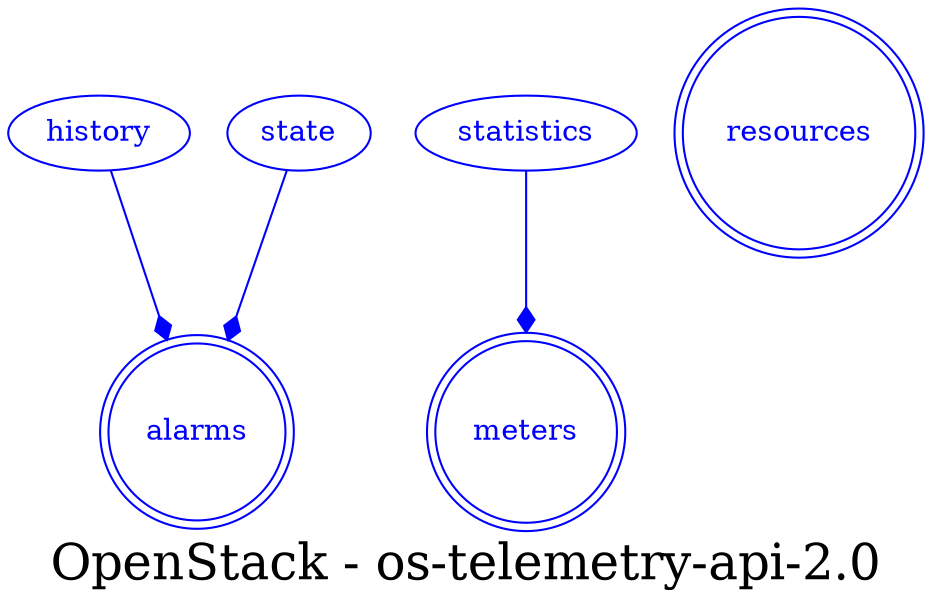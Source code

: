 digraph LexiconGraph {
graph[label="OpenStack - os-telemetry-api-2.0", fontsize=24]
splines=true
"alarms" [color=blue, fontcolor=blue, shape=doublecircle]
"meters" [color=blue, fontcolor=blue, shape=doublecircle]
"resources" [color=blue, fontcolor=blue, shape=doublecircle]
"history" -> "alarms" [color=blue, fontcolor=blue, arrowhead=diamond, arrowtail=none]
"history" [color=blue, fontcolor=blue, shape=ellipse]
"state" -> "alarms" [color=blue, fontcolor=blue, arrowhead=diamond, arrowtail=none]
"state" [color=blue, fontcolor=blue, shape=ellipse]
"statistics" -> "meters" [color=blue, fontcolor=blue, arrowhead=diamond, arrowtail=none]
"statistics" [color=blue, fontcolor=blue, shape=ellipse]
}

